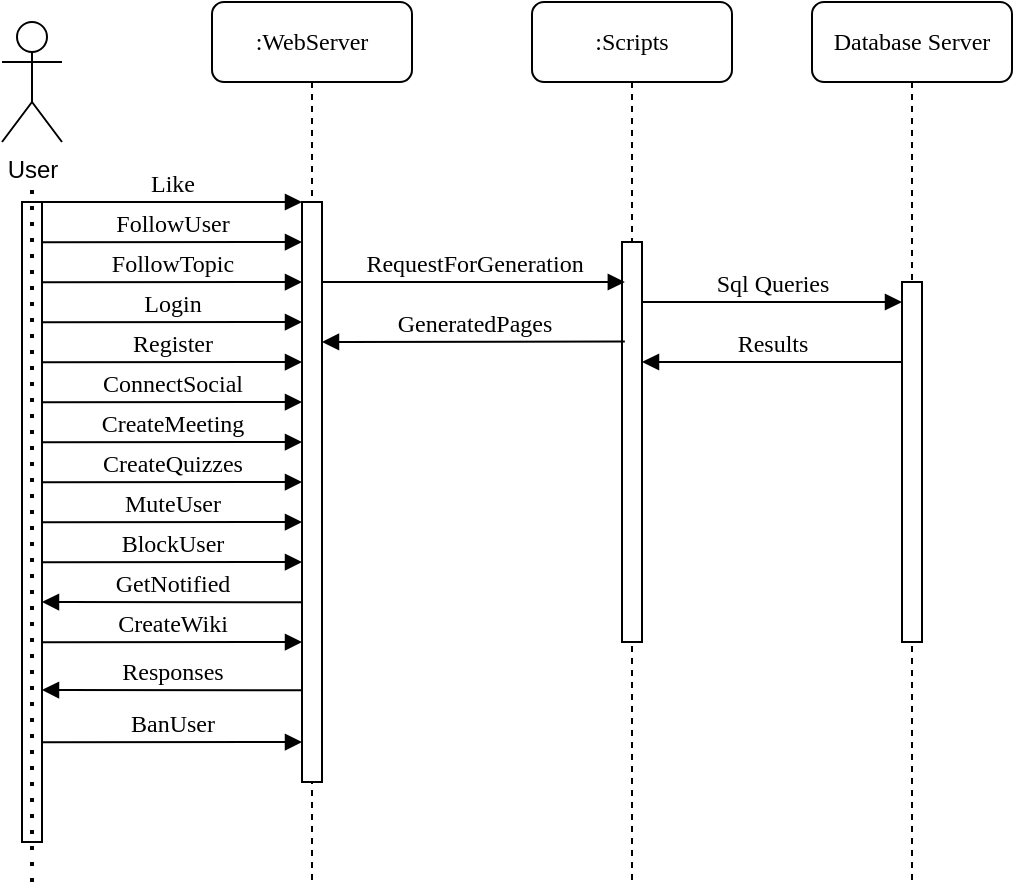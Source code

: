 <mxfile version="17.4.0" type="device"><diagram name="Page-1" id="13e1069c-82ec-6db2-03f1-153e76fe0fe0"><mxGraphModel dx="1153" dy="588" grid="1" gridSize="10" guides="1" tooltips="1" connect="1" arrows="1" fold="1" page="1" pageScale="1" pageWidth="1100" pageHeight="850" background="none" math="0" shadow="0"><root><mxCell id="0"/><mxCell id="1" parent="0"/><mxCell id="7baba1c4bc27f4b0-2" value=":WebServer" style="shape=umlLifeline;perimeter=lifelinePerimeter;whiteSpace=wrap;html=1;container=1;collapsible=0;recursiveResize=0;outlineConnect=0;rounded=1;shadow=0;comic=0;labelBackgroundColor=none;strokeWidth=1;fontFamily=Verdana;fontSize=12;align=center;" parent="1" vertex="1"><mxGeometry x="240" y="80" width="100" height="440" as="geometry"/></mxCell><mxCell id="7baba1c4bc27f4b0-10" value="" style="html=1;points=[];perimeter=orthogonalPerimeter;rounded=0;shadow=0;comic=0;labelBackgroundColor=none;strokeWidth=1;fontFamily=Verdana;fontSize=12;align=center;" parent="7baba1c4bc27f4b0-2" vertex="1"><mxGeometry x="45" y="100" width="10" height="290" as="geometry"/></mxCell><mxCell id="SVG6a5HpQ8NFPbXDhKMs-6" value="Login" style="html=1;verticalAlign=bottom;endArrow=block;entryX=0;entryY=0;labelBackgroundColor=none;fontFamily=Verdana;fontSize=12;edgeStyle=elbowEdgeStyle;elbow=vertical;" edge="1" parent="7baba1c4bc27f4b0-2"><mxGeometry relative="1" as="geometry"><mxPoint x="-85" y="160.077" as="sourcePoint"/><mxPoint x="45" y="160" as="targetPoint"/></mxGeometry></mxCell><mxCell id="SVG6a5HpQ8NFPbXDhKMs-4" value="FollowUser" style="html=1;verticalAlign=bottom;endArrow=block;entryX=0;entryY=0;labelBackgroundColor=none;fontFamily=Verdana;fontSize=12;edgeStyle=elbowEdgeStyle;elbow=vertical;" edge="1" parent="7baba1c4bc27f4b0-2"><mxGeometry relative="1" as="geometry"><mxPoint x="-85" y="120.077" as="sourcePoint"/><mxPoint x="45" y="120.0" as="targetPoint"/></mxGeometry></mxCell><mxCell id="SVG6a5HpQ8NFPbXDhKMs-5" value="FollowTopic" style="html=1;verticalAlign=bottom;endArrow=block;entryX=0;entryY=0;labelBackgroundColor=none;fontFamily=Verdana;fontSize=12;edgeStyle=elbowEdgeStyle;elbow=vertical;" edge="1" parent="7baba1c4bc27f4b0-2"><mxGeometry relative="1" as="geometry"><mxPoint x="-85" y="140.077" as="sourcePoint"/><mxPoint x="45" y="140" as="targetPoint"/></mxGeometry></mxCell><mxCell id="SVG6a5HpQ8NFPbXDhKMs-7" value="Register" style="html=1;verticalAlign=bottom;endArrow=block;entryX=0;entryY=0;labelBackgroundColor=none;fontFamily=Verdana;fontSize=12;edgeStyle=elbowEdgeStyle;elbow=vertical;" edge="1" parent="7baba1c4bc27f4b0-2"><mxGeometry relative="1" as="geometry"><mxPoint x="-85" y="180.157" as="sourcePoint"/><mxPoint x="45" y="180.08" as="targetPoint"/></mxGeometry></mxCell><mxCell id="SVG6a5HpQ8NFPbXDhKMs-10" value="CreateMeeting" style="html=1;verticalAlign=bottom;endArrow=block;entryX=0;entryY=0;labelBackgroundColor=none;fontFamily=Verdana;fontSize=12;edgeStyle=elbowEdgeStyle;elbow=vertical;" edge="1" parent="7baba1c4bc27f4b0-2"><mxGeometry relative="1" as="geometry"><mxPoint x="-85" y="220.157" as="sourcePoint"/><mxPoint x="45" y="220.08" as="targetPoint"/></mxGeometry></mxCell><mxCell id="SVG6a5HpQ8NFPbXDhKMs-16" value="CreateWiki" style="html=1;verticalAlign=bottom;endArrow=block;entryX=0;entryY=0;labelBackgroundColor=none;fontFamily=Verdana;fontSize=12;edgeStyle=elbowEdgeStyle;elbow=vertical;" edge="1" parent="7baba1c4bc27f4b0-2"><mxGeometry relative="1" as="geometry"><mxPoint x="-85" y="320.157" as="sourcePoint"/><mxPoint x="45" y="320.08" as="targetPoint"/></mxGeometry></mxCell><mxCell id="SVG6a5HpQ8NFPbXDhKMs-17" value="Responses" style="html=1;verticalAlign=bottom;endArrow=block;entryX=0;entryY=0;labelBackgroundColor=none;fontFamily=Verdana;fontSize=12;edgeStyle=elbowEdgeStyle;elbow=vertical;" edge="1" parent="7baba1c4bc27f4b0-2"><mxGeometry relative="1" as="geometry"><mxPoint x="45" y="344.17" as="sourcePoint"/><mxPoint x="-85" y="344.247" as="targetPoint"/></mxGeometry></mxCell><mxCell id="SVG6a5HpQ8NFPbXDhKMs-20" value="BanUser" style="html=1;verticalAlign=bottom;endArrow=block;entryX=0;entryY=0;labelBackgroundColor=none;fontFamily=Verdana;fontSize=12;edgeStyle=elbowEdgeStyle;elbow=vertical;" edge="1" parent="7baba1c4bc27f4b0-2"><mxGeometry relative="1" as="geometry"><mxPoint x="-85" y="370.167" as="sourcePoint"/><mxPoint x="45" y="370.09" as="targetPoint"/></mxGeometry></mxCell><mxCell id="7baba1c4bc27f4b0-3" value=":Scripts" style="shape=umlLifeline;perimeter=lifelinePerimeter;whiteSpace=wrap;html=1;container=1;collapsible=0;recursiveResize=0;outlineConnect=0;rounded=1;shadow=0;comic=0;labelBackgroundColor=none;strokeWidth=1;fontFamily=Verdana;fontSize=12;align=center;" parent="1" vertex="1"><mxGeometry x="400" y="80" width="100" height="440" as="geometry"/></mxCell><mxCell id="7baba1c4bc27f4b0-13" value="" style="html=1;points=[];perimeter=orthogonalPerimeter;rounded=0;shadow=0;comic=0;labelBackgroundColor=none;strokeWidth=1;fontFamily=Verdana;fontSize=12;align=center;" parent="7baba1c4bc27f4b0-3" vertex="1"><mxGeometry x="45" y="120" width="10" height="200" as="geometry"/></mxCell><mxCell id="SVG6a5HpQ8NFPbXDhKMs-18" value="GeneratedPages" style="html=1;verticalAlign=bottom;endArrow=block;labelBackgroundColor=none;fontFamily=Verdana;fontSize=12;edgeStyle=elbowEdgeStyle;elbow=vertical;entryX=0.142;entryY=0.099;entryDx=0;entryDy=0;entryPerimeter=0;" edge="1" parent="7baba1c4bc27f4b0-3"><mxGeometry relative="1" as="geometry"><mxPoint x="46.42" y="169.74" as="sourcePoint"/><mxPoint x="-105" y="169.835" as="targetPoint"/></mxGeometry></mxCell><mxCell id="7baba1c4bc27f4b0-4" value="Database Server" style="shape=umlLifeline;perimeter=lifelinePerimeter;whiteSpace=wrap;html=1;container=1;collapsible=0;recursiveResize=0;outlineConnect=0;rounded=1;shadow=0;comic=0;labelBackgroundColor=none;strokeWidth=1;fontFamily=Verdana;fontSize=12;align=center;" parent="1" vertex="1"><mxGeometry x="540" y="80" width="100" height="440" as="geometry"/></mxCell><mxCell id="SVG6a5HpQ8NFPbXDhKMs-19" value="Results" style="html=1;verticalAlign=bottom;endArrow=block;labelBackgroundColor=none;fontFamily=Verdana;fontSize=12;edgeStyle=elbowEdgeStyle;elbow=vertical;" edge="1" parent="7baba1c4bc27f4b0-4"><mxGeometry relative="1" as="geometry"><mxPoint x="45" y="180" as="sourcePoint"/><Array as="points"><mxPoint x="-20" y="180"/><mxPoint y="180"/></Array><mxPoint x="-85" y="180" as="targetPoint"/></mxGeometry></mxCell><mxCell id="7baba1c4bc27f4b0-16" value="" style="html=1;points=[];perimeter=orthogonalPerimeter;rounded=0;shadow=0;comic=0;labelBackgroundColor=none;strokeWidth=1;fontFamily=Verdana;fontSize=12;align=center;" parent="1" vertex="1"><mxGeometry x="585" y="220" width="10" height="180" as="geometry"/></mxCell><mxCell id="7baba1c4bc27f4b0-17" value="Sql Queries" style="html=1;verticalAlign=bottom;endArrow=block;labelBackgroundColor=none;fontFamily=Verdana;fontSize=12;edgeStyle=elbowEdgeStyle;elbow=vertical;" parent="1" source="7baba1c4bc27f4b0-13" target="7baba1c4bc27f4b0-16" edge="1"><mxGeometry relative="1" as="geometry"><mxPoint x="510" y="220" as="sourcePoint"/><Array as="points"><mxPoint x="540" y="230"/><mxPoint x="460" y="220"/></Array></mxGeometry></mxCell><mxCell id="7baba1c4bc27f4b0-11" value="Like" style="html=1;verticalAlign=bottom;endArrow=block;entryX=0;entryY=0;labelBackgroundColor=none;fontFamily=Verdana;fontSize=12;edgeStyle=elbowEdgeStyle;elbow=vertical;" parent="1" source="7baba1c4bc27f4b0-9" target="7baba1c4bc27f4b0-10" edge="1"><mxGeometry relative="1" as="geometry"><mxPoint x="220" y="190" as="sourcePoint"/></mxGeometry></mxCell><mxCell id="7baba1c4bc27f4b0-14" value="RequestForGeneration" style="html=1;verticalAlign=bottom;endArrow=block;labelBackgroundColor=none;fontFamily=Verdana;fontSize=12;edgeStyle=elbowEdgeStyle;elbow=vertical;entryX=0.142;entryY=0.099;entryDx=0;entryDy=0;entryPerimeter=0;" parent="1" source="7baba1c4bc27f4b0-10" target="7baba1c4bc27f4b0-13" edge="1"><mxGeometry relative="1" as="geometry"><mxPoint x="370" y="200" as="sourcePoint"/><mxPoint x="440" y="210" as="targetPoint"/></mxGeometry></mxCell><mxCell id="7baba1c4bc27f4b0-9" value="" style="html=1;points=[];perimeter=orthogonalPerimeter;rounded=0;shadow=0;comic=0;labelBackgroundColor=none;strokeWidth=1;fontFamily=Verdana;fontSize=12;align=center;" parent="1" vertex="1"><mxGeometry x="145" y="180" width="10" height="320" as="geometry"/></mxCell><mxCell id="SVG6a5HpQ8NFPbXDhKMs-2" value="" style="endArrow=none;dashed=1;html=1;dashPattern=1 3;strokeWidth=2;rounded=0;" edge="1" parent="1"><mxGeometry width="50" height="50" relative="1" as="geometry"><mxPoint x="150" y="520" as="sourcePoint"/><mxPoint x="150" y="170" as="targetPoint"/></mxGeometry></mxCell><mxCell id="SVG6a5HpQ8NFPbXDhKMs-1" value="User" style="shape=umlActor;verticalLabelPosition=bottom;verticalAlign=top;html=1;outlineConnect=0;" vertex="1" parent="1"><mxGeometry x="135" y="90" width="30" height="60" as="geometry"/></mxCell><mxCell id="SVG6a5HpQ8NFPbXDhKMs-9" value="ConnectSocial" style="html=1;verticalAlign=bottom;endArrow=block;entryX=0;entryY=0;labelBackgroundColor=none;fontFamily=Verdana;fontSize=12;edgeStyle=elbowEdgeStyle;elbow=vertical;" edge="1" parent="1"><mxGeometry relative="1" as="geometry"><mxPoint x="155" y="280.077" as="sourcePoint"/><mxPoint x="285" y="280" as="targetPoint"/></mxGeometry></mxCell><mxCell id="SVG6a5HpQ8NFPbXDhKMs-11" value="CreateQuizzes" style="html=1;verticalAlign=bottom;endArrow=block;entryX=0;entryY=0;labelBackgroundColor=none;fontFamily=Verdana;fontSize=12;edgeStyle=elbowEdgeStyle;elbow=vertical;" edge="1" parent="1"><mxGeometry relative="1" as="geometry"><mxPoint x="155" y="320.077" as="sourcePoint"/><mxPoint x="285" y="320" as="targetPoint"/></mxGeometry></mxCell><mxCell id="SVG6a5HpQ8NFPbXDhKMs-12" value="MuteUser" style="html=1;verticalAlign=bottom;endArrow=block;entryX=0;entryY=0;labelBackgroundColor=none;fontFamily=Verdana;fontSize=12;edgeStyle=elbowEdgeStyle;elbow=vertical;" edge="1" parent="1"><mxGeometry relative="1" as="geometry"><mxPoint x="155" y="340.157" as="sourcePoint"/><mxPoint x="285" y="340.08" as="targetPoint"/></mxGeometry></mxCell><mxCell id="SVG6a5HpQ8NFPbXDhKMs-13" value="BlockUser" style="html=1;verticalAlign=bottom;endArrow=block;entryX=0;entryY=0;labelBackgroundColor=none;fontFamily=Verdana;fontSize=12;edgeStyle=elbowEdgeStyle;elbow=vertical;" edge="1" parent="1"><mxGeometry relative="1" as="geometry"><mxPoint x="155" y="360.077" as="sourcePoint"/><mxPoint x="285" y="360" as="targetPoint"/></mxGeometry></mxCell><mxCell id="SVG6a5HpQ8NFPbXDhKMs-14" value="GetNotified" style="html=1;verticalAlign=bottom;endArrow=block;entryX=0;entryY=0;labelBackgroundColor=none;fontFamily=Verdana;fontSize=12;edgeStyle=elbowEdgeStyle;elbow=vertical;" edge="1" parent="1"><mxGeometry relative="1" as="geometry"><mxPoint x="285" y="380.08" as="sourcePoint"/><mxPoint x="155" y="380.157" as="targetPoint"/></mxGeometry></mxCell></root></mxGraphModel></diagram></mxfile>